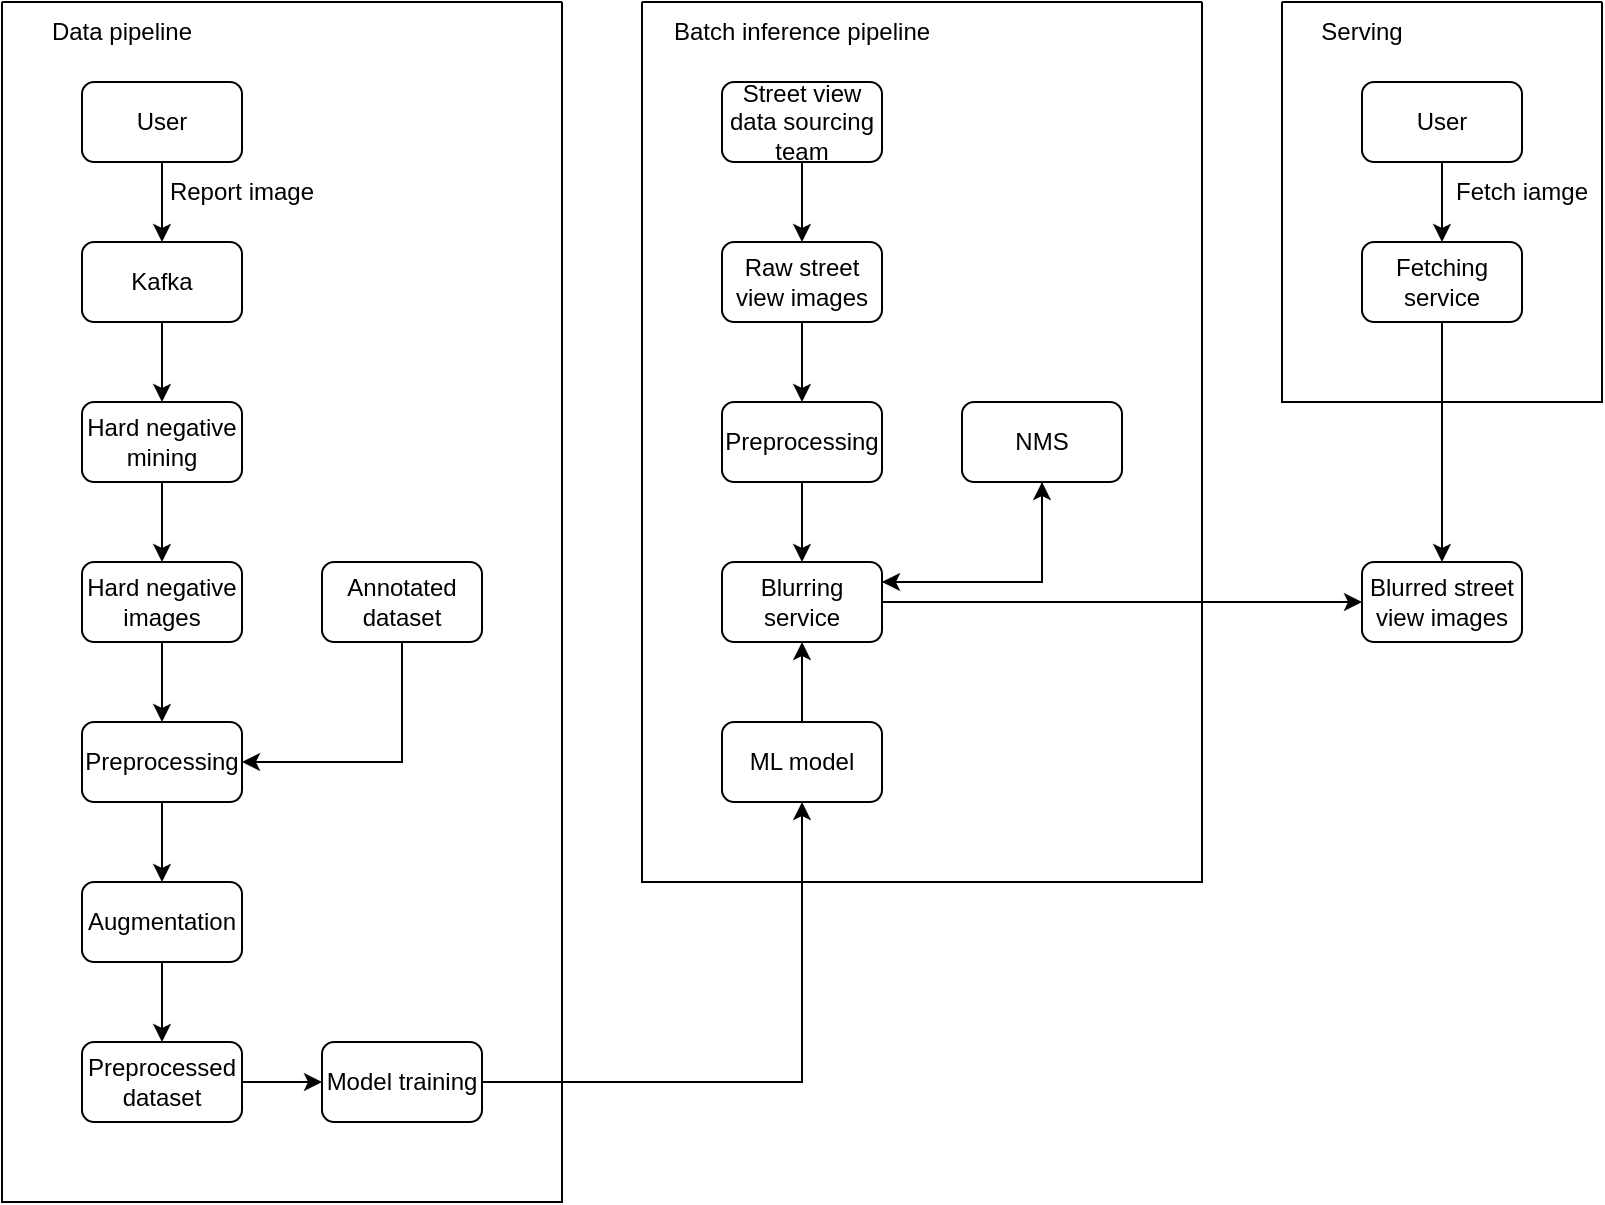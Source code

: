 <mxfile version="24.7.13">
  <diagram id="XOhDwPLK-k8w6zGNZeyG" name="Page-1">
    <mxGraphModel dx="882" dy="578" grid="1" gridSize="10" guides="1" tooltips="1" connect="1" arrows="1" fold="1" page="1" pageScale="1" pageWidth="850" pageHeight="1100" math="0" shadow="0">
      <root>
        <mxCell id="0" />
        <mxCell id="1" parent="0" />
        <mxCell id="VbWczC1eKwhh6Bpoh3iP-3" value="" style="swimlane;startSize=0;" parent="1" vertex="1">
          <mxGeometry x="40" y="40" width="280" height="600" as="geometry" />
        </mxCell>
        <mxCell id="VbWczC1eKwhh6Bpoh3iP-17" style="edgeStyle=orthogonalEdgeStyle;rounded=0;orthogonalLoop=1;jettySize=auto;html=1;exitX=0.5;exitY=1;exitDx=0;exitDy=0;entryX=0.5;entryY=0;entryDx=0;entryDy=0;" parent="VbWczC1eKwhh6Bpoh3iP-3" source="VbWczC1eKwhh6Bpoh3iP-4" target="VbWczC1eKwhh6Bpoh3iP-5" edge="1">
          <mxGeometry relative="1" as="geometry" />
        </mxCell>
        <mxCell id="VbWczC1eKwhh6Bpoh3iP-4" value="Kafka" style="rounded=1;whiteSpace=wrap;html=1;" parent="VbWczC1eKwhh6Bpoh3iP-3" vertex="1">
          <mxGeometry x="40" y="120" width="80" height="40" as="geometry" />
        </mxCell>
        <mxCell id="VbWczC1eKwhh6Bpoh3iP-18" style="edgeStyle=orthogonalEdgeStyle;rounded=0;orthogonalLoop=1;jettySize=auto;html=1;exitX=0.5;exitY=1;exitDx=0;exitDy=0;entryX=0.5;entryY=0;entryDx=0;entryDy=0;" parent="VbWczC1eKwhh6Bpoh3iP-3" source="VbWczC1eKwhh6Bpoh3iP-5" target="VbWczC1eKwhh6Bpoh3iP-6" edge="1">
          <mxGeometry relative="1" as="geometry" />
        </mxCell>
        <mxCell id="VbWczC1eKwhh6Bpoh3iP-5" value="Hard negative mining" style="rounded=1;whiteSpace=wrap;html=1;" parent="VbWczC1eKwhh6Bpoh3iP-3" vertex="1">
          <mxGeometry x="40" y="200" width="80" height="40" as="geometry" />
        </mxCell>
        <mxCell id="VbWczC1eKwhh6Bpoh3iP-20" style="edgeStyle=orthogonalEdgeStyle;rounded=0;orthogonalLoop=1;jettySize=auto;html=1;exitX=0.5;exitY=1;exitDx=0;exitDy=0;entryX=0.5;entryY=0;entryDx=0;entryDy=0;" parent="VbWczC1eKwhh6Bpoh3iP-3" source="VbWczC1eKwhh6Bpoh3iP-6" target="VbWczC1eKwhh6Bpoh3iP-7" edge="1">
          <mxGeometry relative="1" as="geometry" />
        </mxCell>
        <mxCell id="VbWczC1eKwhh6Bpoh3iP-6" value="Hard negative images" style="rounded=1;whiteSpace=wrap;html=1;" parent="VbWczC1eKwhh6Bpoh3iP-3" vertex="1">
          <mxGeometry x="40" y="280" width="80" height="40" as="geometry" />
        </mxCell>
        <mxCell id="VbWczC1eKwhh6Bpoh3iP-21" style="edgeStyle=orthogonalEdgeStyle;rounded=0;orthogonalLoop=1;jettySize=auto;html=1;exitX=0.5;exitY=1;exitDx=0;exitDy=0;entryX=0.5;entryY=0;entryDx=0;entryDy=0;" parent="VbWczC1eKwhh6Bpoh3iP-3" source="VbWczC1eKwhh6Bpoh3iP-7" target="VbWczC1eKwhh6Bpoh3iP-8" edge="1">
          <mxGeometry relative="1" as="geometry" />
        </mxCell>
        <mxCell id="VbWczC1eKwhh6Bpoh3iP-7" value="Preprocessing" style="rounded=1;whiteSpace=wrap;html=1;" parent="VbWczC1eKwhh6Bpoh3iP-3" vertex="1">
          <mxGeometry x="40" y="360" width="80" height="40" as="geometry" />
        </mxCell>
        <mxCell id="VbWczC1eKwhh6Bpoh3iP-22" style="edgeStyle=orthogonalEdgeStyle;rounded=0;orthogonalLoop=1;jettySize=auto;html=1;exitX=0.5;exitY=1;exitDx=0;exitDy=0;entryX=0.5;entryY=0;entryDx=0;entryDy=0;" parent="VbWczC1eKwhh6Bpoh3iP-3" source="VbWczC1eKwhh6Bpoh3iP-8" target="VbWczC1eKwhh6Bpoh3iP-9" edge="1">
          <mxGeometry relative="1" as="geometry" />
        </mxCell>
        <mxCell id="VbWczC1eKwhh6Bpoh3iP-8" value="Augmentation" style="rounded=1;whiteSpace=wrap;html=1;" parent="VbWczC1eKwhh6Bpoh3iP-3" vertex="1">
          <mxGeometry x="40" y="440" width="80" height="40" as="geometry" />
        </mxCell>
        <mxCell id="VbWczC1eKwhh6Bpoh3iP-23" style="edgeStyle=orthogonalEdgeStyle;rounded=0;orthogonalLoop=1;jettySize=auto;html=1;exitX=1;exitY=0.5;exitDx=0;exitDy=0;entryX=0;entryY=0.5;entryDx=0;entryDy=0;" parent="VbWczC1eKwhh6Bpoh3iP-3" source="VbWczC1eKwhh6Bpoh3iP-9" target="VbWczC1eKwhh6Bpoh3iP-12" edge="1">
          <mxGeometry relative="1" as="geometry" />
        </mxCell>
        <mxCell id="VbWczC1eKwhh6Bpoh3iP-9" value="Preprocessed dataset" style="rounded=1;whiteSpace=wrap;html=1;" parent="VbWczC1eKwhh6Bpoh3iP-3" vertex="1">
          <mxGeometry x="40" y="520" width="80" height="40" as="geometry" />
        </mxCell>
        <mxCell id="VbWczC1eKwhh6Bpoh3iP-19" style="edgeStyle=orthogonalEdgeStyle;rounded=0;orthogonalLoop=1;jettySize=auto;html=1;exitX=0.5;exitY=1;exitDx=0;exitDy=0;entryX=1;entryY=0.5;entryDx=0;entryDy=0;" parent="VbWczC1eKwhh6Bpoh3iP-3" source="VbWczC1eKwhh6Bpoh3iP-10" target="VbWczC1eKwhh6Bpoh3iP-7" edge="1">
          <mxGeometry relative="1" as="geometry" />
        </mxCell>
        <mxCell id="VbWczC1eKwhh6Bpoh3iP-10" value="Annotated dataset" style="rounded=1;whiteSpace=wrap;html=1;" parent="VbWczC1eKwhh6Bpoh3iP-3" vertex="1">
          <mxGeometry x="160" y="280" width="80" height="40" as="geometry" />
        </mxCell>
        <mxCell id="VbWczC1eKwhh6Bpoh3iP-12" value="Model training" style="rounded=1;whiteSpace=wrap;html=1;" parent="VbWczC1eKwhh6Bpoh3iP-3" vertex="1">
          <mxGeometry x="160" y="520" width="80" height="40" as="geometry" />
        </mxCell>
        <mxCell id="VbWczC1eKwhh6Bpoh3iP-16" style="edgeStyle=orthogonalEdgeStyle;rounded=0;orthogonalLoop=1;jettySize=auto;html=1;exitX=0.5;exitY=1;exitDx=0;exitDy=0;entryX=0.5;entryY=0;entryDx=0;entryDy=0;" parent="VbWczC1eKwhh6Bpoh3iP-3" source="VbWczC1eKwhh6Bpoh3iP-15" target="VbWczC1eKwhh6Bpoh3iP-4" edge="1">
          <mxGeometry relative="1" as="geometry" />
        </mxCell>
        <mxCell id="VbWczC1eKwhh6Bpoh3iP-15" value="User" style="rounded=1;whiteSpace=wrap;html=1;" parent="VbWczC1eKwhh6Bpoh3iP-3" vertex="1">
          <mxGeometry x="40" y="40" width="80" height="40" as="geometry" />
        </mxCell>
        <mxCell id="VbWczC1eKwhh6Bpoh3iP-34" value="Data pipeline" style="text;html=1;strokeColor=none;fillColor=none;align=center;verticalAlign=middle;whiteSpace=wrap;rounded=0;" parent="VbWczC1eKwhh6Bpoh3iP-3" vertex="1">
          <mxGeometry width="120" height="30" as="geometry" />
        </mxCell>
        <mxCell id="VbWczC1eKwhh6Bpoh3iP-36" value="Report image" style="text;html=1;strokeColor=none;fillColor=none;align=center;verticalAlign=middle;whiteSpace=wrap;rounded=0;" parent="VbWczC1eKwhh6Bpoh3iP-3" vertex="1">
          <mxGeometry x="80" y="80" width="80" height="30" as="geometry" />
        </mxCell>
        <mxCell id="VbWczC1eKwhh6Bpoh3iP-24" value="" style="swimlane;startSize=0;" parent="1" vertex="1">
          <mxGeometry x="360" y="40" width="280" height="440" as="geometry" />
        </mxCell>
        <mxCell id="VbWczC1eKwhh6Bpoh3iP-45" style="edgeStyle=orthogonalEdgeStyle;rounded=0;orthogonalLoop=1;jettySize=auto;html=1;exitX=0.5;exitY=1;exitDx=0;exitDy=0;entryX=0.5;entryY=0;entryDx=0;entryDy=0;" parent="VbWczC1eKwhh6Bpoh3iP-24" source="VbWczC1eKwhh6Bpoh3iP-25" target="VbWczC1eKwhh6Bpoh3iP-29" edge="1">
          <mxGeometry relative="1" as="geometry" />
        </mxCell>
        <mxCell id="VbWczC1eKwhh6Bpoh3iP-25" value="Raw street view images" style="rounded=1;whiteSpace=wrap;html=1;" parent="VbWczC1eKwhh6Bpoh3iP-24" vertex="1">
          <mxGeometry x="40" y="120" width="80" height="40" as="geometry" />
        </mxCell>
        <mxCell id="VbWczC1eKwhh6Bpoh3iP-44" style="edgeStyle=orthogonalEdgeStyle;rounded=0;orthogonalLoop=1;jettySize=auto;html=1;exitX=0.5;exitY=1;exitDx=0;exitDy=0;entryX=0.5;entryY=0;entryDx=0;entryDy=0;" parent="VbWczC1eKwhh6Bpoh3iP-24" source="VbWczC1eKwhh6Bpoh3iP-26" target="VbWczC1eKwhh6Bpoh3iP-25" edge="1">
          <mxGeometry relative="1" as="geometry" />
        </mxCell>
        <mxCell id="VbWczC1eKwhh6Bpoh3iP-26" value="Street view data sourcing team" style="rounded=1;whiteSpace=wrap;html=1;" parent="VbWczC1eKwhh6Bpoh3iP-24" vertex="1">
          <mxGeometry x="40" y="40" width="80" height="40" as="geometry" />
        </mxCell>
        <mxCell id="MM7r48iIPmp7PDk3tkw_-2" style="edgeStyle=orthogonalEdgeStyle;rounded=0;orthogonalLoop=1;jettySize=auto;html=1;exitX=1;exitY=0.25;exitDx=0;exitDy=0;entryX=0.5;entryY=1;entryDx=0;entryDy=0;" edge="1" parent="VbWczC1eKwhh6Bpoh3iP-24" source="VbWczC1eKwhh6Bpoh3iP-28" target="VbWczC1eKwhh6Bpoh3iP-31">
          <mxGeometry relative="1" as="geometry" />
        </mxCell>
        <mxCell id="VbWczC1eKwhh6Bpoh3iP-28" value="Blurring service" style="rounded=1;whiteSpace=wrap;html=1;" parent="VbWczC1eKwhh6Bpoh3iP-24" vertex="1">
          <mxGeometry x="40" y="280" width="80" height="40" as="geometry" />
        </mxCell>
        <mxCell id="VbWczC1eKwhh6Bpoh3iP-46" style="edgeStyle=orthogonalEdgeStyle;rounded=0;orthogonalLoop=1;jettySize=auto;html=1;exitX=0.5;exitY=1;exitDx=0;exitDy=0;entryX=0.5;entryY=0;entryDx=0;entryDy=0;" parent="VbWczC1eKwhh6Bpoh3iP-24" source="VbWczC1eKwhh6Bpoh3iP-29" target="VbWczC1eKwhh6Bpoh3iP-28" edge="1">
          <mxGeometry relative="1" as="geometry" />
        </mxCell>
        <mxCell id="VbWczC1eKwhh6Bpoh3iP-29" value="Preprocessing" style="rounded=1;whiteSpace=wrap;html=1;" parent="VbWczC1eKwhh6Bpoh3iP-24" vertex="1">
          <mxGeometry x="40" y="200" width="80" height="40" as="geometry" />
        </mxCell>
        <mxCell id="VbWczC1eKwhh6Bpoh3iP-47" style="edgeStyle=orthogonalEdgeStyle;rounded=0;orthogonalLoop=1;jettySize=auto;html=1;exitX=0.5;exitY=0;exitDx=0;exitDy=0;entryX=0.5;entryY=1;entryDx=0;entryDy=0;" parent="VbWczC1eKwhh6Bpoh3iP-24" source="VbWczC1eKwhh6Bpoh3iP-30" target="VbWczC1eKwhh6Bpoh3iP-28" edge="1">
          <mxGeometry relative="1" as="geometry" />
        </mxCell>
        <mxCell id="VbWczC1eKwhh6Bpoh3iP-30" value="ML model" style="rounded=1;whiteSpace=wrap;html=1;" parent="VbWczC1eKwhh6Bpoh3iP-24" vertex="1">
          <mxGeometry x="40" y="360" width="80" height="40" as="geometry" />
        </mxCell>
        <mxCell id="MM7r48iIPmp7PDk3tkw_-3" style="edgeStyle=orthogonalEdgeStyle;rounded=0;orthogonalLoop=1;jettySize=auto;html=1;exitX=0.5;exitY=1;exitDx=0;exitDy=0;entryX=1;entryY=0.25;entryDx=0;entryDy=0;" edge="1" parent="VbWczC1eKwhh6Bpoh3iP-24" source="VbWczC1eKwhh6Bpoh3iP-31" target="VbWczC1eKwhh6Bpoh3iP-28">
          <mxGeometry relative="1" as="geometry" />
        </mxCell>
        <mxCell id="VbWczC1eKwhh6Bpoh3iP-31" value="NMS" style="rounded=1;whiteSpace=wrap;html=1;" parent="VbWczC1eKwhh6Bpoh3iP-24" vertex="1">
          <mxGeometry x="160" y="200" width="80" height="40" as="geometry" />
        </mxCell>
        <mxCell id="VbWczC1eKwhh6Bpoh3iP-35" value="Batch inference pipeline" style="text;html=1;strokeColor=none;fillColor=none;align=center;verticalAlign=middle;whiteSpace=wrap;rounded=0;" parent="VbWczC1eKwhh6Bpoh3iP-24" vertex="1">
          <mxGeometry width="160" height="30" as="geometry" />
        </mxCell>
        <mxCell id="VbWczC1eKwhh6Bpoh3iP-37" style="edgeStyle=orthogonalEdgeStyle;rounded=0;orthogonalLoop=1;jettySize=auto;html=1;exitX=1;exitY=0.5;exitDx=0;exitDy=0;entryX=0.5;entryY=1;entryDx=0;entryDy=0;" parent="1" source="VbWczC1eKwhh6Bpoh3iP-12" target="VbWczC1eKwhh6Bpoh3iP-30" edge="1">
          <mxGeometry relative="1" as="geometry" />
        </mxCell>
        <mxCell id="VbWczC1eKwhh6Bpoh3iP-38" value="" style="swimlane;startSize=0;" parent="1" vertex="1">
          <mxGeometry x="680" y="40" width="160" height="200" as="geometry" />
        </mxCell>
        <mxCell id="VbWczC1eKwhh6Bpoh3iP-41" style="edgeStyle=orthogonalEdgeStyle;rounded=0;orthogonalLoop=1;jettySize=auto;html=1;exitX=0.5;exitY=1;exitDx=0;exitDy=0;entryX=0.5;entryY=0;entryDx=0;entryDy=0;" parent="VbWczC1eKwhh6Bpoh3iP-38" source="VbWczC1eKwhh6Bpoh3iP-39" target="VbWczC1eKwhh6Bpoh3iP-40" edge="1">
          <mxGeometry relative="1" as="geometry" />
        </mxCell>
        <mxCell id="VbWczC1eKwhh6Bpoh3iP-39" value="User" style="rounded=1;whiteSpace=wrap;html=1;" parent="VbWczC1eKwhh6Bpoh3iP-38" vertex="1">
          <mxGeometry x="40" y="40" width="80" height="40" as="geometry" />
        </mxCell>
        <mxCell id="VbWczC1eKwhh6Bpoh3iP-40" value="Fetching service" style="rounded=1;whiteSpace=wrap;html=1;" parent="VbWczC1eKwhh6Bpoh3iP-38" vertex="1">
          <mxGeometry x="40" y="120" width="80" height="40" as="geometry" />
        </mxCell>
        <mxCell id="VbWczC1eKwhh6Bpoh3iP-43" value="Fetch iamge" style="text;html=1;strokeColor=none;fillColor=none;align=center;verticalAlign=middle;whiteSpace=wrap;rounded=0;" parent="VbWczC1eKwhh6Bpoh3iP-38" vertex="1">
          <mxGeometry x="80" y="80" width="80" height="30" as="geometry" />
        </mxCell>
        <mxCell id="VbWczC1eKwhh6Bpoh3iP-53" value="Serving" style="text;html=1;strokeColor=none;fillColor=none;align=center;verticalAlign=middle;whiteSpace=wrap;rounded=0;" parent="VbWczC1eKwhh6Bpoh3iP-38" vertex="1">
          <mxGeometry width="80" height="30" as="geometry" />
        </mxCell>
        <mxCell id="VbWczC1eKwhh6Bpoh3iP-32" value="Blurred street view images" style="rounded=1;whiteSpace=wrap;html=1;" parent="1" vertex="1">
          <mxGeometry x="720" y="320" width="80" height="40" as="geometry" />
        </mxCell>
        <mxCell id="VbWczC1eKwhh6Bpoh3iP-48" style="edgeStyle=orthogonalEdgeStyle;rounded=0;orthogonalLoop=1;jettySize=auto;html=1;exitX=1;exitY=0.5;exitDx=0;exitDy=0;entryX=0;entryY=0.5;entryDx=0;entryDy=0;" parent="1" source="VbWczC1eKwhh6Bpoh3iP-28" target="VbWczC1eKwhh6Bpoh3iP-32" edge="1">
          <mxGeometry relative="1" as="geometry" />
        </mxCell>
        <mxCell id="MM7r48iIPmp7PDk3tkw_-1" style="edgeStyle=orthogonalEdgeStyle;rounded=0;orthogonalLoop=1;jettySize=auto;html=1;exitX=0.5;exitY=1;exitDx=0;exitDy=0;" edge="1" parent="1" source="VbWczC1eKwhh6Bpoh3iP-40" target="VbWczC1eKwhh6Bpoh3iP-32">
          <mxGeometry relative="1" as="geometry" />
        </mxCell>
      </root>
    </mxGraphModel>
  </diagram>
</mxfile>
